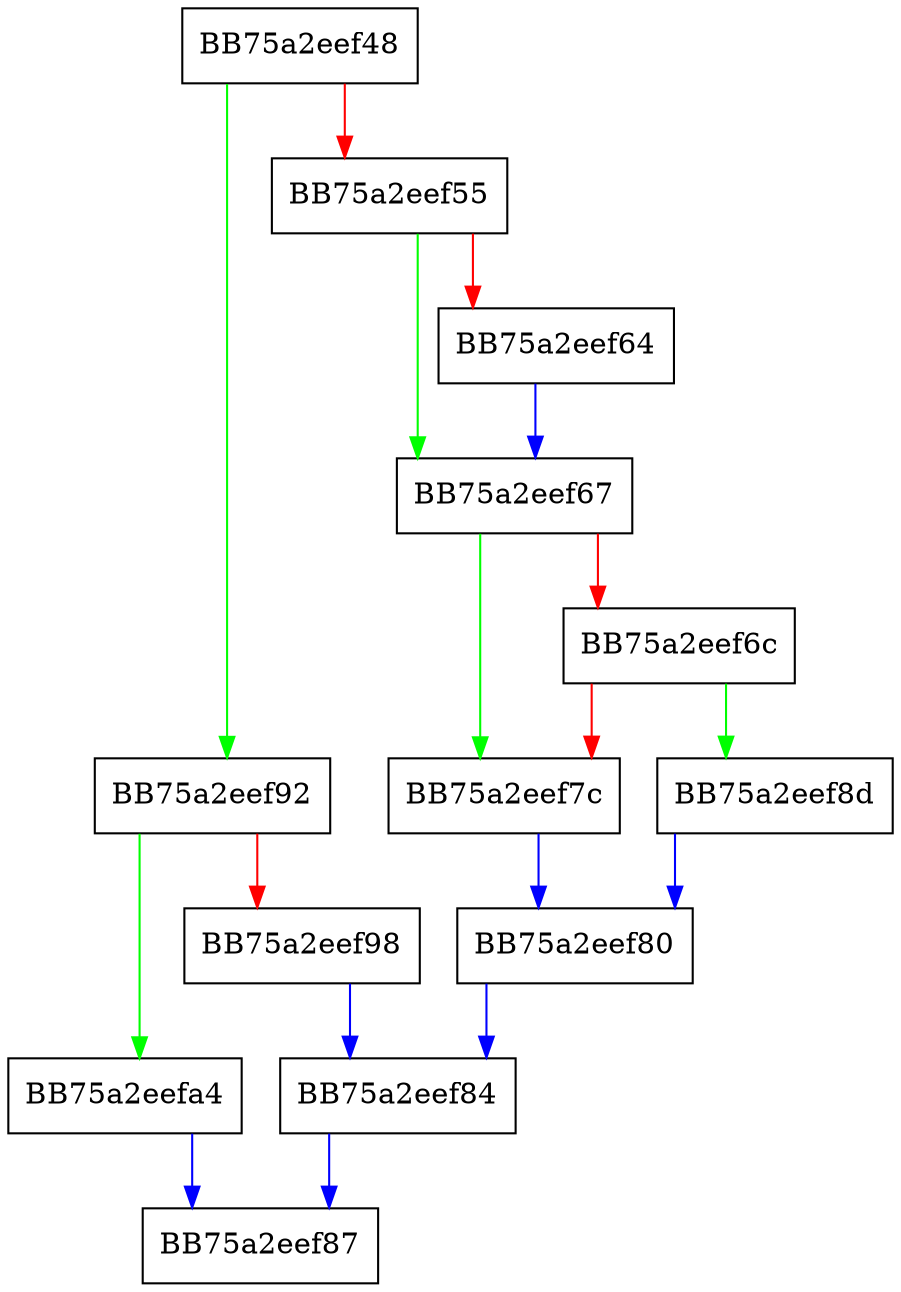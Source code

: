 digraph is_dropped {
  node [shape="box"];
  graph [splines=ortho];
  BB75a2eef48 -> BB75a2eef92 [color="green"];
  BB75a2eef48 -> BB75a2eef55 [color="red"];
  BB75a2eef55 -> BB75a2eef67 [color="green"];
  BB75a2eef55 -> BB75a2eef64 [color="red"];
  BB75a2eef64 -> BB75a2eef67 [color="blue"];
  BB75a2eef67 -> BB75a2eef7c [color="green"];
  BB75a2eef67 -> BB75a2eef6c [color="red"];
  BB75a2eef6c -> BB75a2eef8d [color="green"];
  BB75a2eef6c -> BB75a2eef7c [color="red"];
  BB75a2eef7c -> BB75a2eef80 [color="blue"];
  BB75a2eef80 -> BB75a2eef84 [color="blue"];
  BB75a2eef84 -> BB75a2eef87 [color="blue"];
  BB75a2eef8d -> BB75a2eef80 [color="blue"];
  BB75a2eef92 -> BB75a2eefa4 [color="green"];
  BB75a2eef92 -> BB75a2eef98 [color="red"];
  BB75a2eef98 -> BB75a2eef84 [color="blue"];
  BB75a2eefa4 -> BB75a2eef87 [color="blue"];
}